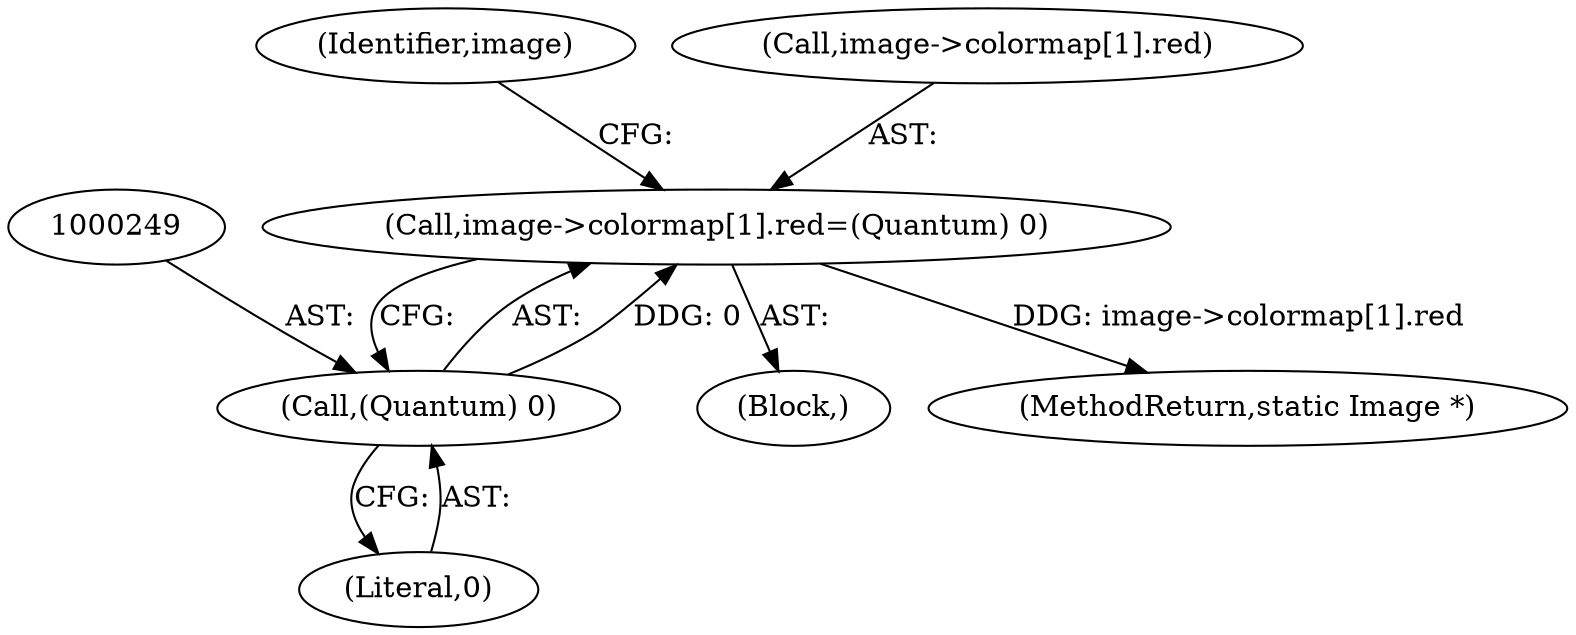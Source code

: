 digraph "0_ImageMagick_f6e9d0d9955e85bdd7540b251cd50d598dacc5e6_17@array" {
"1000240" [label="(Call,image->colormap[1].red=(Quantum) 0)"];
"1000248" [label="(Call,(Quantum) 0)"];
"1000255" [label="(Identifier,image)"];
"1000248" [label="(Call,(Quantum) 0)"];
"1000241" [label="(Call,image->colormap[1].red)"];
"1000106" [label="(Block,)"];
"1000250" [label="(Literal,0)"];
"1000240" [label="(Call,image->colormap[1].red=(Quantum) 0)"];
"1000341" [label="(MethodReturn,static Image *)"];
"1000240" -> "1000106"  [label="AST: "];
"1000240" -> "1000248"  [label="CFG: "];
"1000241" -> "1000240"  [label="AST: "];
"1000248" -> "1000240"  [label="AST: "];
"1000255" -> "1000240"  [label="CFG: "];
"1000240" -> "1000341"  [label="DDG: image->colormap[1].red"];
"1000248" -> "1000240"  [label="DDG: 0"];
"1000248" -> "1000250"  [label="CFG: "];
"1000249" -> "1000248"  [label="AST: "];
"1000250" -> "1000248"  [label="AST: "];
}
